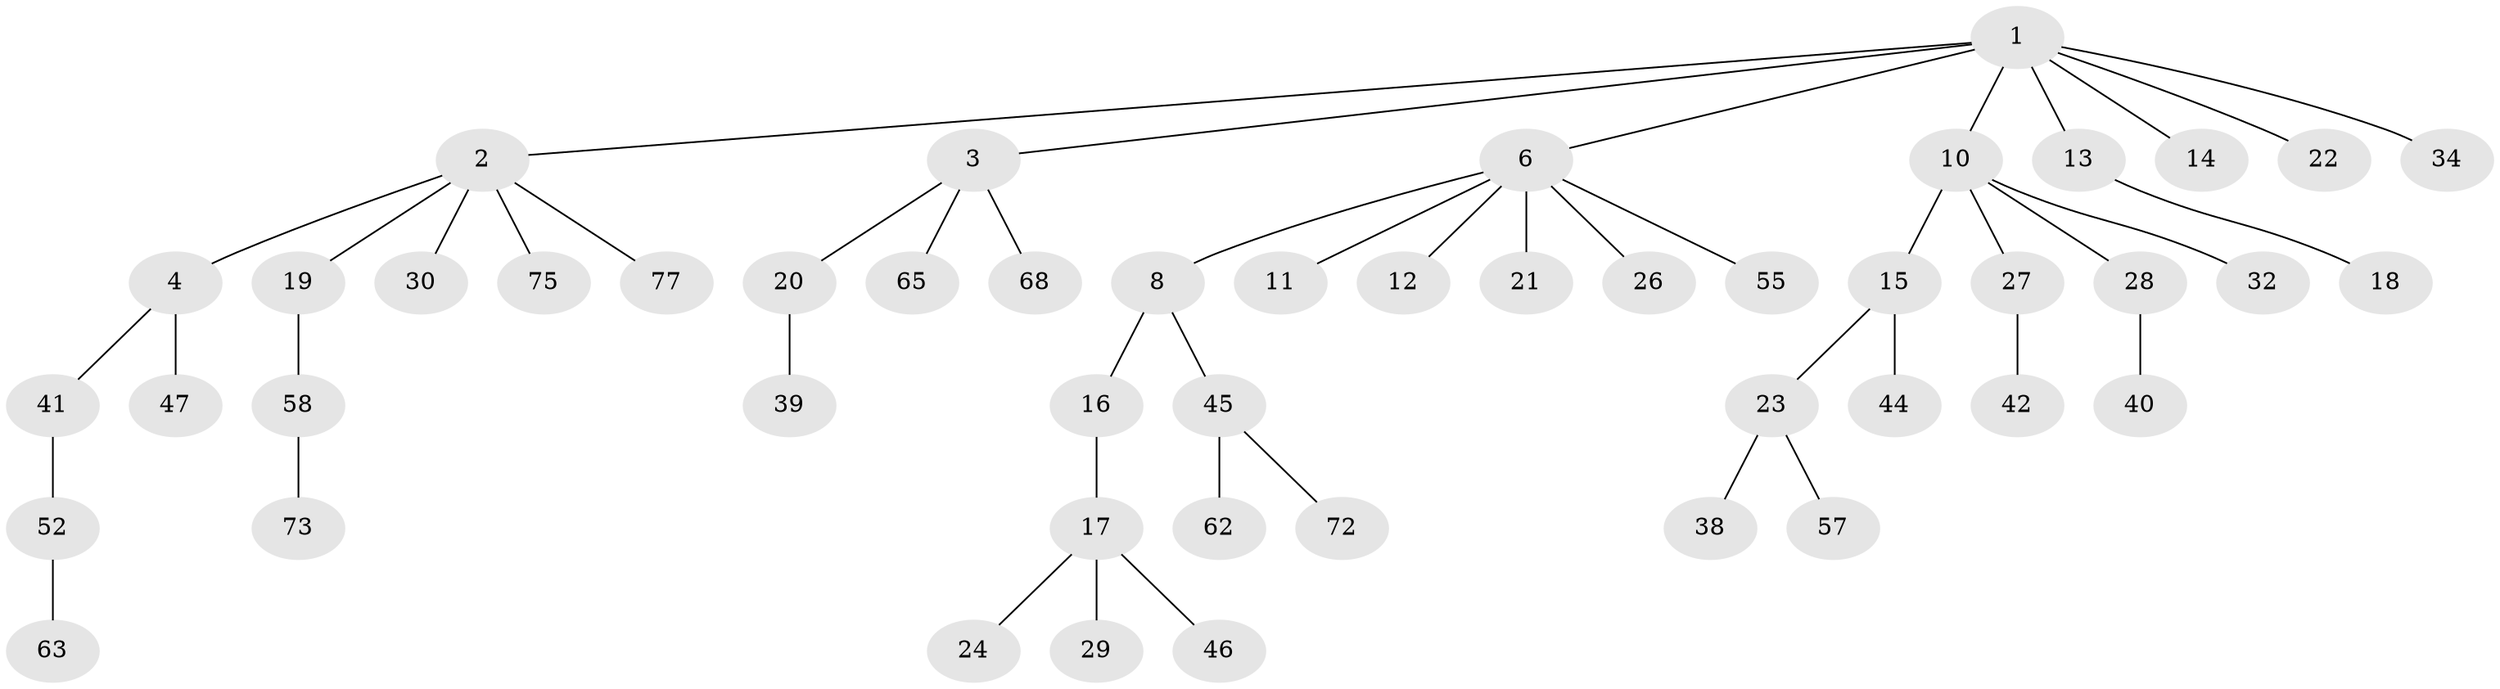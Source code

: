 // original degree distribution, {6: 0.038461538461538464, 4: 0.07692307692307693, 5: 0.02564102564102564, 2: 0.2948717948717949, 3: 0.07692307692307693, 1: 0.48717948717948717}
// Generated by graph-tools (version 1.1) at 2025/11/02/27/25 16:11:27]
// undirected, 49 vertices, 48 edges
graph export_dot {
graph [start="1"]
  node [color=gray90,style=filled];
  1 [super="+7"];
  2 [super="+25"];
  3 [super="+60"];
  4 [super="+5"];
  6 [super="+9"];
  8 [super="+37"];
  10 [super="+33"];
  11;
  12 [super="+31"];
  13;
  14 [super="+70"];
  15;
  16;
  17 [super="+36"];
  18 [super="+54"];
  19 [super="+50"];
  20;
  21 [super="+51"];
  22 [super="+59"];
  23 [super="+43"];
  24;
  26 [super="+61"];
  27 [super="+35"];
  28 [super="+48"];
  29;
  30 [super="+64"];
  32;
  34;
  38;
  39;
  40 [super="+53"];
  41 [super="+49"];
  42 [super="+67"];
  44 [super="+71"];
  45 [super="+69"];
  46 [super="+78"];
  47 [super="+74"];
  52 [super="+56"];
  55;
  57;
  58;
  62 [super="+76"];
  63 [super="+66"];
  65;
  68;
  72;
  73;
  75;
  77;
  1 -- 2;
  1 -- 3;
  1 -- 6;
  1 -- 13;
  1 -- 22;
  1 -- 10;
  1 -- 34;
  1 -- 14;
  2 -- 4;
  2 -- 19;
  2 -- 75;
  2 -- 77;
  2 -- 30;
  3 -- 20;
  3 -- 65;
  3 -- 68;
  4 -- 41;
  4 -- 47;
  6 -- 8;
  6 -- 21;
  6 -- 26;
  6 -- 55;
  6 -- 11;
  6 -- 12;
  8 -- 16;
  8 -- 45;
  10 -- 15;
  10 -- 27;
  10 -- 28;
  10 -- 32;
  13 -- 18;
  15 -- 23;
  15 -- 44;
  16 -- 17;
  17 -- 24;
  17 -- 29;
  17 -- 46;
  19 -- 58;
  20 -- 39;
  23 -- 38;
  23 -- 57;
  27 -- 42;
  28 -- 40;
  41 -- 52;
  45 -- 62;
  45 -- 72;
  52 -- 63;
  58 -- 73;
}
